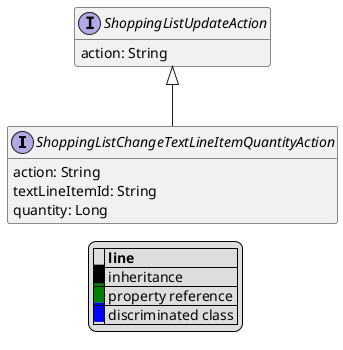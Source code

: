 @startuml

hide empty fields
hide empty methods
legend
|= |= line |
|<back:black>   </back>| inheritance |
|<back:green>   </back>| property reference |
|<back:blue>   </back>| discriminated class |
endlegend
interface ShoppingListChangeTextLineItemQuantityAction [[ShoppingListChangeTextLineItemQuantityAction.svg]] extends ShoppingListUpdateAction {
    action: String
    textLineItemId: String
    quantity: Long
}
interface ShoppingListUpdateAction [[ShoppingListUpdateAction.svg]]  {
    action: String
}





@enduml
